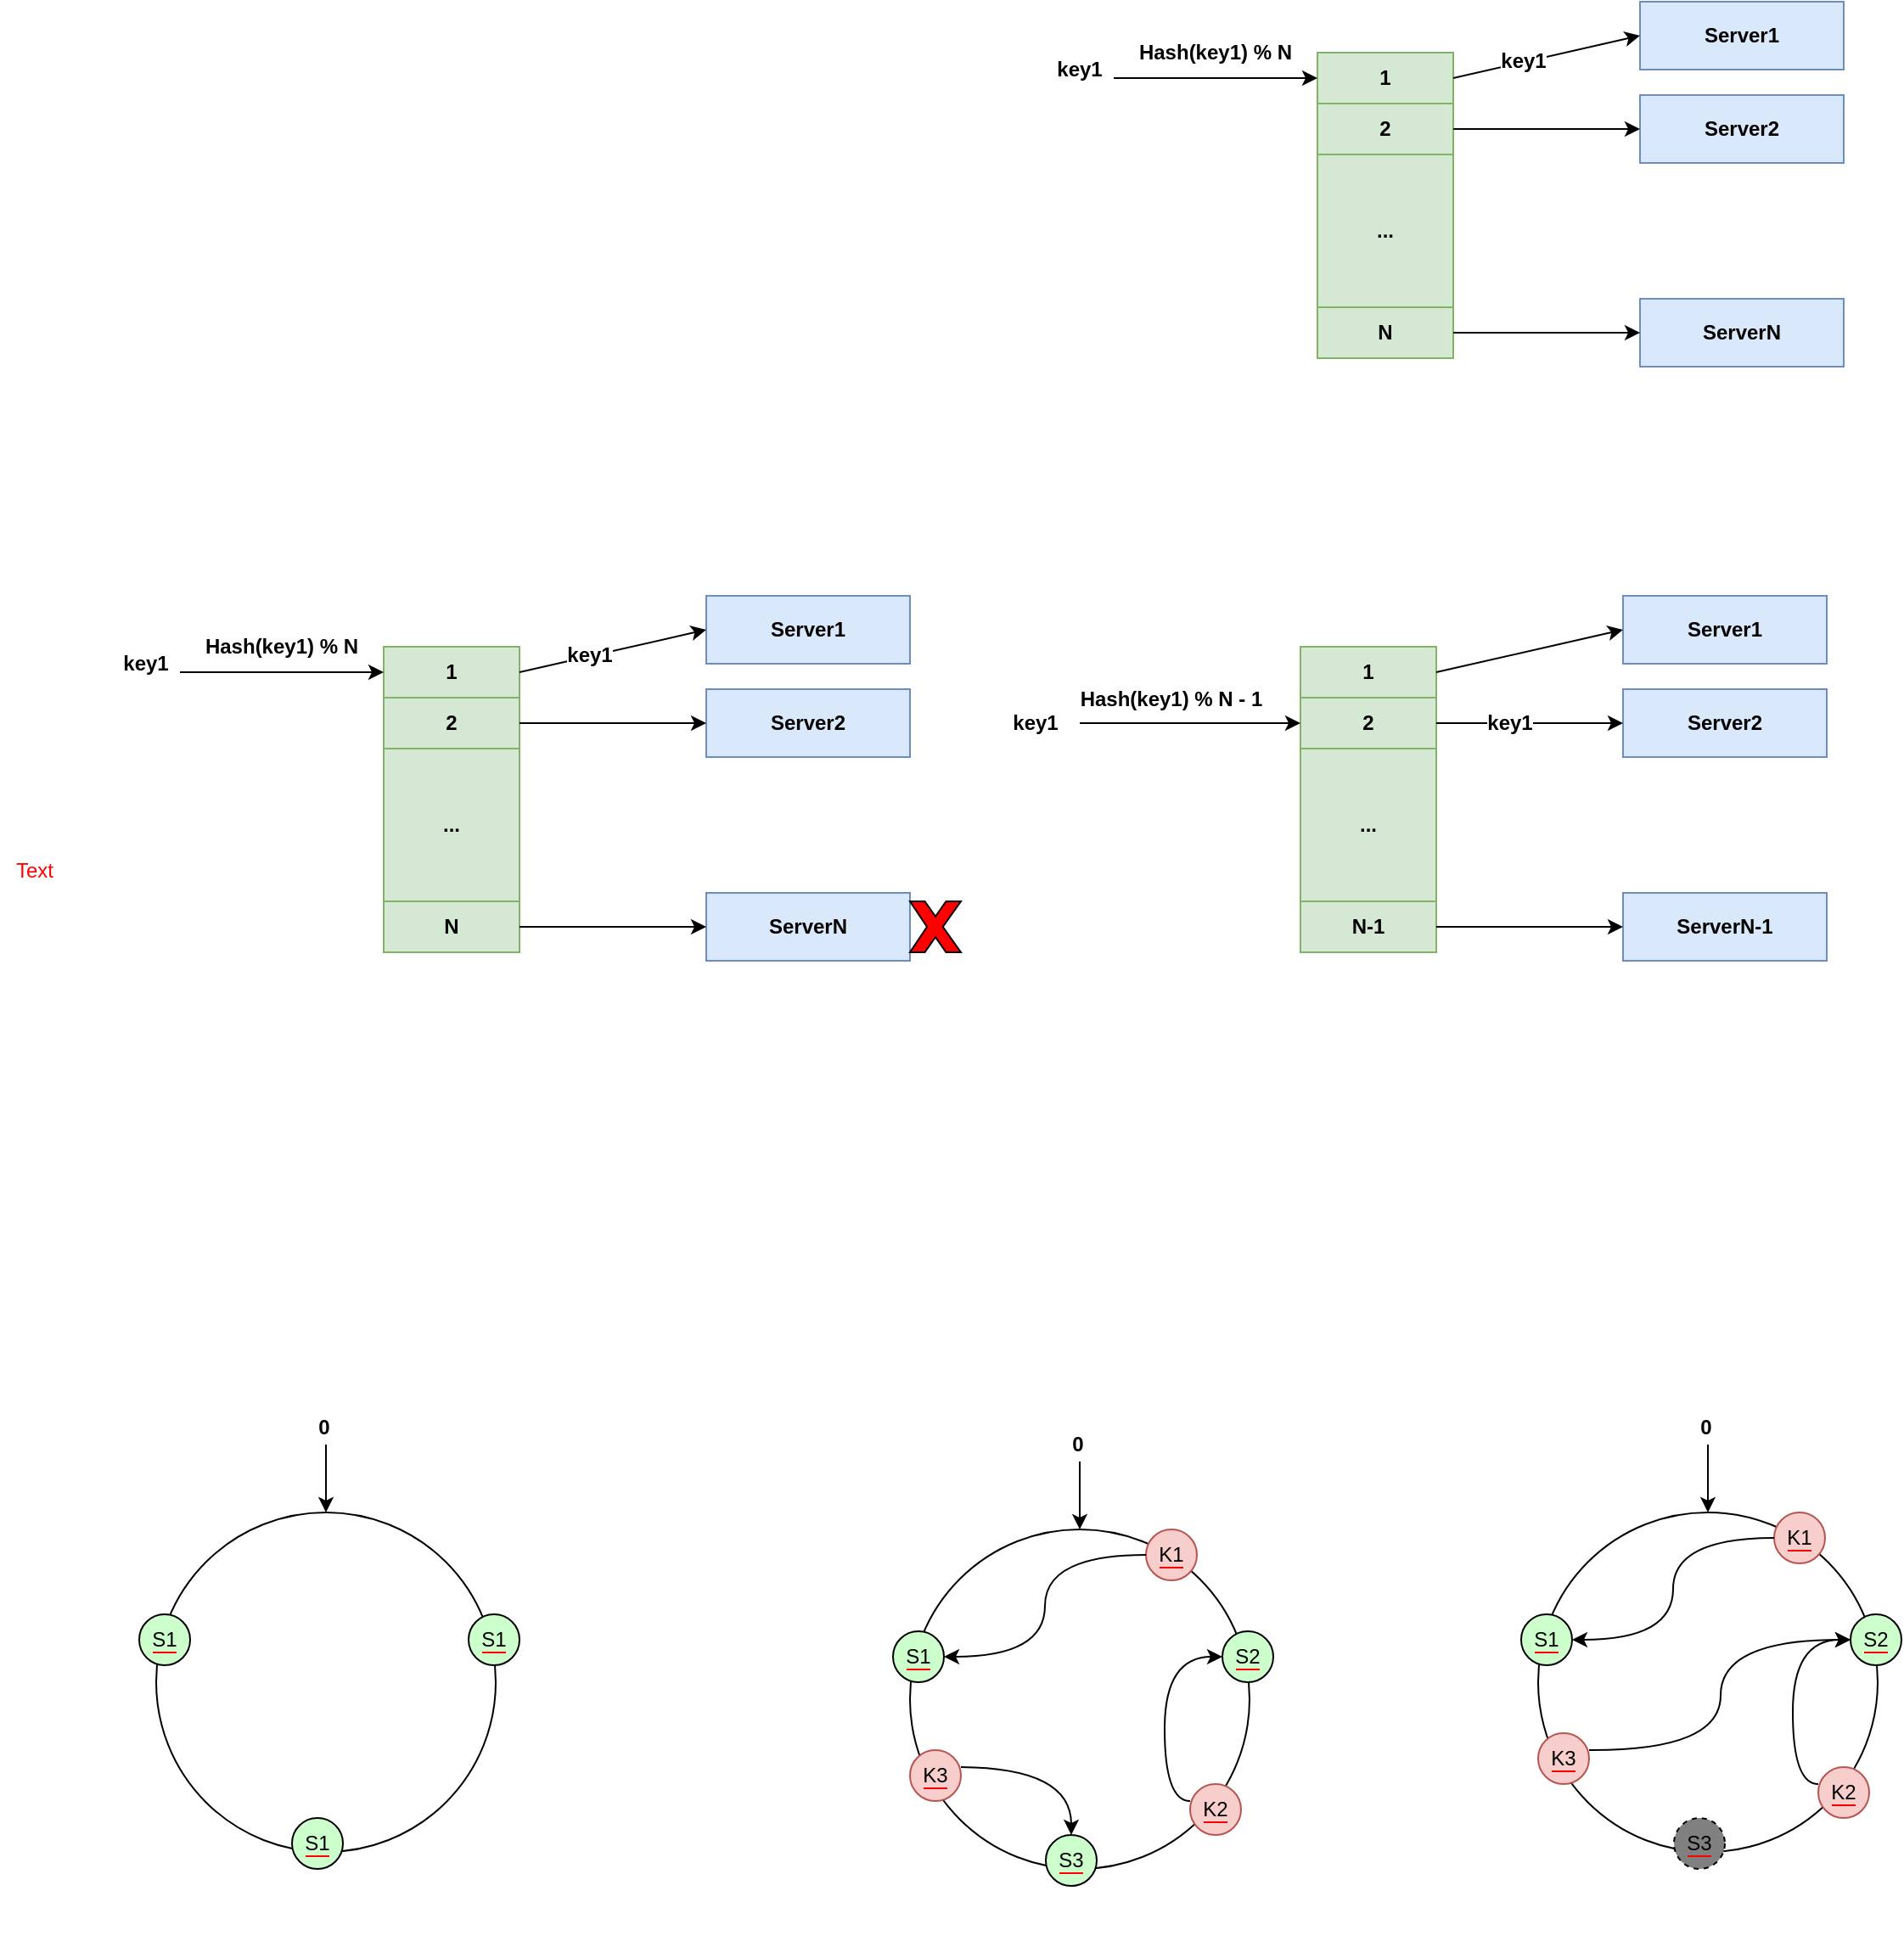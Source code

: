 <mxfile version="12.4.2" type="github" pages="1">
  <diagram id="OrQfkeeHgUfaRMaOiego" name="Page-1">
    <mxGraphModel dx="2875" dy="1108" grid="1" gridSize="10" guides="1" tooltips="1" connect="1" arrows="1" fold="1" page="1" pageScale="1" pageWidth="827" pageHeight="1169" math="0" shadow="0">
      <root>
        <mxCell id="0"/>
        <mxCell id="1" parent="0"/>
        <mxCell id="GP28-JtXtmgrlyzx3dhS-1" value="Server1" style="rounded=0;whiteSpace=wrap;html=1;fillColor=#dae8fc;strokeColor=#6c8ebf;fontStyle=1" vertex="1" parent="1">
          <mxGeometry x="470" y="230" width="120" height="40" as="geometry"/>
        </mxCell>
        <mxCell id="GP28-JtXtmgrlyzx3dhS-2" value="Server2" style="rounded=0;whiteSpace=wrap;html=1;fillColor=#dae8fc;strokeColor=#6c8ebf;fontStyle=1" vertex="1" parent="1">
          <mxGeometry x="470" y="285" width="120" height="40" as="geometry"/>
        </mxCell>
        <mxCell id="GP28-JtXtmgrlyzx3dhS-3" value="ServerN" style="rounded=0;whiteSpace=wrap;html=1;fillColor=#dae8fc;strokeColor=#6c8ebf;fontStyle=1" vertex="1" parent="1">
          <mxGeometry x="470" y="405" width="120" height="40" as="geometry"/>
        </mxCell>
        <mxCell id="GP28-JtXtmgrlyzx3dhS-4" value="1" style="rounded=0;whiteSpace=wrap;html=1;fillColor=#d5e8d4;strokeColor=#82b366;fontStyle=1" vertex="1" parent="1">
          <mxGeometry x="280" y="260" width="80" height="30" as="geometry"/>
        </mxCell>
        <mxCell id="GP28-JtXtmgrlyzx3dhS-5" value="2" style="rounded=0;whiteSpace=wrap;html=1;fillColor=#d5e8d4;strokeColor=#82b366;fontStyle=1" vertex="1" parent="1">
          <mxGeometry x="280" y="290" width="80" height="30" as="geometry"/>
        </mxCell>
        <mxCell id="GP28-JtXtmgrlyzx3dhS-6" value="..." style="rounded=0;whiteSpace=wrap;html=1;fillColor=#d5e8d4;strokeColor=#82b366;fontStyle=1" vertex="1" parent="1">
          <mxGeometry x="280" y="320" width="80" height="90" as="geometry"/>
        </mxCell>
        <mxCell id="GP28-JtXtmgrlyzx3dhS-9" value="N" style="rounded=0;whiteSpace=wrap;html=1;fillColor=#d5e8d4;strokeColor=#82b366;fontStyle=1" vertex="1" parent="1">
          <mxGeometry x="280" y="410" width="80" height="30" as="geometry"/>
        </mxCell>
        <mxCell id="GP28-JtXtmgrlyzx3dhS-11" value="" style="endArrow=classic;html=1;exitX=1;exitY=0.5;exitDx=0;exitDy=0;entryX=0;entryY=0.5;entryDx=0;entryDy=0;fontStyle=1" edge="1" parent="1" source="GP28-JtXtmgrlyzx3dhS-4" target="GP28-JtXtmgrlyzx3dhS-1">
          <mxGeometry width="50" height="50" relative="1" as="geometry">
            <mxPoint x="360" y="280" as="sourcePoint"/>
            <mxPoint x="410" y="230" as="targetPoint"/>
          </mxGeometry>
        </mxCell>
        <mxCell id="GP28-JtXtmgrlyzx3dhS-34" value="&lt;b&gt;key1&lt;/b&gt;" style="text;html=1;align=center;verticalAlign=middle;resizable=0;points=[];;labelBackgroundColor=#ffffff;" vertex="1" connectable="0" parent="GP28-JtXtmgrlyzx3dhS-11">
          <mxGeometry x="-0.252" y="1" relative="1" as="geometry">
            <mxPoint as="offset"/>
          </mxGeometry>
        </mxCell>
        <mxCell id="GP28-JtXtmgrlyzx3dhS-12" value="" style="endArrow=classic;html=1;entryX=0;entryY=0.5;entryDx=0;entryDy=0;fontStyle=1" edge="1" parent="1" source="GP28-JtXtmgrlyzx3dhS-5" target="GP28-JtXtmgrlyzx3dhS-2">
          <mxGeometry width="50" height="50" relative="1" as="geometry">
            <mxPoint x="360" y="305" as="sourcePoint"/>
            <mxPoint x="468" y="320" as="targetPoint"/>
          </mxGeometry>
        </mxCell>
        <mxCell id="GP28-JtXtmgrlyzx3dhS-13" value="" style="endArrow=classic;html=1;entryX=0;entryY=0.5;entryDx=0;entryDy=0;fontStyle=1" edge="1" parent="1" source="GP28-JtXtmgrlyzx3dhS-9" target="GP28-JtXtmgrlyzx3dhS-3">
          <mxGeometry width="50" height="50" relative="1" as="geometry">
            <mxPoint x="362" y="425" as="sourcePoint"/>
            <mxPoint x="470" y="440" as="targetPoint"/>
          </mxGeometry>
        </mxCell>
        <mxCell id="GP28-JtXtmgrlyzx3dhS-14" value="" style="endArrow=classic;html=1;fontStyle=1;entryX=0;entryY=0.5;entryDx=0;entryDy=0;" edge="1" parent="1" target="GP28-JtXtmgrlyzx3dhS-4">
          <mxGeometry width="50" height="50" relative="1" as="geometry">
            <mxPoint x="160" y="275" as="sourcePoint"/>
            <mxPoint x="280" y="304.5" as="targetPoint"/>
          </mxGeometry>
        </mxCell>
        <mxCell id="GP28-JtXtmgrlyzx3dhS-15" value="Hash(key1) % N" style="text;html=1;strokeColor=none;fillColor=none;align=center;verticalAlign=middle;whiteSpace=wrap;rounded=0;fontStyle=1" vertex="1" parent="1">
          <mxGeometry x="170" y="250" width="100" height="20" as="geometry"/>
        </mxCell>
        <mxCell id="GP28-JtXtmgrlyzx3dhS-16" value="key1" style="text;html=1;strokeColor=none;fillColor=none;align=center;verticalAlign=middle;whiteSpace=wrap;rounded=0;fontStyle=1" vertex="1" parent="1">
          <mxGeometry x="120" y="260" width="40" height="20" as="geometry"/>
        </mxCell>
        <mxCell id="GP28-JtXtmgrlyzx3dhS-18" value="Server1" style="rounded=0;whiteSpace=wrap;html=1;fillColor=#dae8fc;strokeColor=#6c8ebf;fontStyle=1" vertex="1" parent="1">
          <mxGeometry x="460" y="580" width="120" height="40" as="geometry"/>
        </mxCell>
        <mxCell id="GP28-JtXtmgrlyzx3dhS-19" value="Server2" style="rounded=0;whiteSpace=wrap;html=1;fillColor=#dae8fc;strokeColor=#6c8ebf;fontStyle=1" vertex="1" parent="1">
          <mxGeometry x="460" y="635" width="120" height="40" as="geometry"/>
        </mxCell>
        <mxCell id="GP28-JtXtmgrlyzx3dhS-20" value="ServerN-1" style="rounded=0;whiteSpace=wrap;html=1;fillColor=#dae8fc;strokeColor=#6c8ebf;fontStyle=1" vertex="1" parent="1">
          <mxGeometry x="460" y="755" width="120" height="40" as="geometry"/>
        </mxCell>
        <mxCell id="GP28-JtXtmgrlyzx3dhS-21" value="1" style="rounded=0;whiteSpace=wrap;html=1;fillColor=#d5e8d4;strokeColor=#82b366;fontStyle=1" vertex="1" parent="1">
          <mxGeometry x="270" y="610" width="80" height="30" as="geometry"/>
        </mxCell>
        <mxCell id="GP28-JtXtmgrlyzx3dhS-22" value="2" style="rounded=0;whiteSpace=wrap;html=1;fillColor=#d5e8d4;strokeColor=#82b366;fontStyle=1" vertex="1" parent="1">
          <mxGeometry x="270" y="640" width="80" height="30" as="geometry"/>
        </mxCell>
        <mxCell id="GP28-JtXtmgrlyzx3dhS-23" value="..." style="rounded=0;whiteSpace=wrap;html=1;fillColor=#d5e8d4;strokeColor=#82b366;fontStyle=1" vertex="1" parent="1">
          <mxGeometry x="270" y="670" width="80" height="90" as="geometry"/>
        </mxCell>
        <mxCell id="GP28-JtXtmgrlyzx3dhS-24" value="N-1" style="rounded=0;whiteSpace=wrap;html=1;fillColor=#d5e8d4;strokeColor=#82b366;fontStyle=1" vertex="1" parent="1">
          <mxGeometry x="270" y="760" width="80" height="30" as="geometry"/>
        </mxCell>
        <mxCell id="GP28-JtXtmgrlyzx3dhS-25" value="" style="endArrow=classic;html=1;exitX=1;exitY=0.5;exitDx=0;exitDy=0;entryX=0;entryY=0.5;entryDx=0;entryDy=0;fontStyle=1" edge="1" source="GP28-JtXtmgrlyzx3dhS-21" target="GP28-JtXtmgrlyzx3dhS-18" parent="1">
          <mxGeometry width="50" height="50" relative="1" as="geometry">
            <mxPoint x="350" y="630" as="sourcePoint"/>
            <mxPoint x="400" y="580" as="targetPoint"/>
          </mxGeometry>
        </mxCell>
        <mxCell id="GP28-JtXtmgrlyzx3dhS-26" value="" style="endArrow=classic;html=1;entryX=0;entryY=0.5;entryDx=0;entryDy=0;fontStyle=1" edge="1" source="GP28-JtXtmgrlyzx3dhS-22" target="GP28-JtXtmgrlyzx3dhS-19" parent="1">
          <mxGeometry width="50" height="50" relative="1" as="geometry">
            <mxPoint x="350" y="655" as="sourcePoint"/>
            <mxPoint x="458" y="670" as="targetPoint"/>
          </mxGeometry>
        </mxCell>
        <mxCell id="GP28-JtXtmgrlyzx3dhS-27" value="&lt;b&gt;key1&lt;/b&gt;" style="text;html=1;align=center;verticalAlign=middle;resizable=0;points=[];;labelBackgroundColor=#ffffff;" vertex="1" connectable="0" parent="GP28-JtXtmgrlyzx3dhS-26">
          <mxGeometry x="-0.219" relative="1" as="geometry">
            <mxPoint as="offset"/>
          </mxGeometry>
        </mxCell>
        <mxCell id="GP28-JtXtmgrlyzx3dhS-28" value="" style="endArrow=classic;html=1;entryX=0;entryY=0.5;entryDx=0;entryDy=0;fontStyle=1" edge="1" source="GP28-JtXtmgrlyzx3dhS-24" target="GP28-JtXtmgrlyzx3dhS-20" parent="1">
          <mxGeometry width="50" height="50" relative="1" as="geometry">
            <mxPoint x="352" y="775" as="sourcePoint"/>
            <mxPoint x="460" y="790" as="targetPoint"/>
          </mxGeometry>
        </mxCell>
        <mxCell id="GP28-JtXtmgrlyzx3dhS-29" value="" style="endArrow=classic;html=1;fontStyle=1;entryX=0;entryY=0.5;entryDx=0;entryDy=0;" edge="1" target="GP28-JtXtmgrlyzx3dhS-22" parent="1">
          <mxGeometry width="50" height="50" relative="1" as="geometry">
            <mxPoint x="140" y="655" as="sourcePoint"/>
            <mxPoint x="270" y="654.5" as="targetPoint"/>
          </mxGeometry>
        </mxCell>
        <mxCell id="GP28-JtXtmgrlyzx3dhS-30" value="Hash(key1) % N - 1" style="text;html=1;strokeColor=none;fillColor=none;align=center;verticalAlign=middle;whiteSpace=wrap;rounded=0;fontStyle=1" vertex="1" parent="1">
          <mxGeometry x="134" y="631" width="120" height="20" as="geometry"/>
        </mxCell>
        <mxCell id="GP28-JtXtmgrlyzx3dhS-31" value="key1" style="text;html=1;strokeColor=none;fillColor=none;align=center;verticalAlign=middle;whiteSpace=wrap;rounded=0;fontStyle=1" vertex="1" parent="1">
          <mxGeometry x="94" y="645" width="40" height="20" as="geometry"/>
        </mxCell>
        <mxCell id="GP28-JtXtmgrlyzx3dhS-36" value="Server1" style="rounded=0;whiteSpace=wrap;html=1;fillColor=#dae8fc;strokeColor=#6c8ebf;fontStyle=1" vertex="1" parent="1">
          <mxGeometry x="-80" y="580" width="120" height="40" as="geometry"/>
        </mxCell>
        <mxCell id="GP28-JtXtmgrlyzx3dhS-37" value="Server2" style="rounded=0;whiteSpace=wrap;html=1;fillColor=#dae8fc;strokeColor=#6c8ebf;fontStyle=1" vertex="1" parent="1">
          <mxGeometry x="-80" y="635" width="120" height="40" as="geometry"/>
        </mxCell>
        <mxCell id="GP28-JtXtmgrlyzx3dhS-38" value="ServerN" style="rounded=0;whiteSpace=wrap;html=1;fillColor=#dae8fc;strokeColor=#6c8ebf;fontStyle=1" vertex="1" parent="1">
          <mxGeometry x="-80" y="755" width="120" height="40" as="geometry"/>
        </mxCell>
        <mxCell id="GP28-JtXtmgrlyzx3dhS-39" value="1" style="rounded=0;whiteSpace=wrap;html=1;fillColor=#d5e8d4;strokeColor=#82b366;fontStyle=1" vertex="1" parent="1">
          <mxGeometry x="-270" y="610" width="80" height="30" as="geometry"/>
        </mxCell>
        <mxCell id="GP28-JtXtmgrlyzx3dhS-40" value="2" style="rounded=0;whiteSpace=wrap;html=1;fillColor=#d5e8d4;strokeColor=#82b366;fontStyle=1" vertex="1" parent="1">
          <mxGeometry x="-270" y="640" width="80" height="30" as="geometry"/>
        </mxCell>
        <mxCell id="GP28-JtXtmgrlyzx3dhS-41" value="..." style="rounded=0;whiteSpace=wrap;html=1;fillColor=#d5e8d4;strokeColor=#82b366;fontStyle=1" vertex="1" parent="1">
          <mxGeometry x="-270" y="670" width="80" height="90" as="geometry"/>
        </mxCell>
        <mxCell id="GP28-JtXtmgrlyzx3dhS-42" value="N" style="rounded=0;whiteSpace=wrap;html=1;fillColor=#d5e8d4;strokeColor=#82b366;fontStyle=1" vertex="1" parent="1">
          <mxGeometry x="-270" y="760" width="80" height="30" as="geometry"/>
        </mxCell>
        <mxCell id="GP28-JtXtmgrlyzx3dhS-43" value="" style="endArrow=classic;html=1;exitX=1;exitY=0.5;exitDx=0;exitDy=0;entryX=0;entryY=0.5;entryDx=0;entryDy=0;fontStyle=1" edge="1" source="GP28-JtXtmgrlyzx3dhS-39" target="GP28-JtXtmgrlyzx3dhS-36" parent="1">
          <mxGeometry width="50" height="50" relative="1" as="geometry">
            <mxPoint x="-190" y="630" as="sourcePoint"/>
            <mxPoint x="-140" y="580" as="targetPoint"/>
          </mxGeometry>
        </mxCell>
        <mxCell id="GP28-JtXtmgrlyzx3dhS-44" value="&lt;b&gt;key1&lt;/b&gt;" style="text;html=1;align=center;verticalAlign=middle;resizable=0;points=[];;labelBackgroundColor=#ffffff;" vertex="1" connectable="0" parent="GP28-JtXtmgrlyzx3dhS-43">
          <mxGeometry x="-0.252" y="1" relative="1" as="geometry">
            <mxPoint as="offset"/>
          </mxGeometry>
        </mxCell>
        <mxCell id="GP28-JtXtmgrlyzx3dhS-45" value="" style="endArrow=classic;html=1;entryX=0;entryY=0.5;entryDx=0;entryDy=0;fontStyle=1" edge="1" source="GP28-JtXtmgrlyzx3dhS-40" target="GP28-JtXtmgrlyzx3dhS-37" parent="1">
          <mxGeometry width="50" height="50" relative="1" as="geometry">
            <mxPoint x="-190" y="655" as="sourcePoint"/>
            <mxPoint x="-82" y="670" as="targetPoint"/>
          </mxGeometry>
        </mxCell>
        <mxCell id="GP28-JtXtmgrlyzx3dhS-46" value="" style="endArrow=classic;html=1;entryX=0;entryY=0.5;entryDx=0;entryDy=0;fontStyle=1" edge="1" source="GP28-JtXtmgrlyzx3dhS-42" target="GP28-JtXtmgrlyzx3dhS-38" parent="1">
          <mxGeometry width="50" height="50" relative="1" as="geometry">
            <mxPoint x="-188" y="775" as="sourcePoint"/>
            <mxPoint x="-80" y="790" as="targetPoint"/>
          </mxGeometry>
        </mxCell>
        <mxCell id="GP28-JtXtmgrlyzx3dhS-47" value="" style="endArrow=classic;html=1;fontStyle=1;entryX=0;entryY=0.5;entryDx=0;entryDy=0;" edge="1" target="GP28-JtXtmgrlyzx3dhS-39" parent="1">
          <mxGeometry width="50" height="50" relative="1" as="geometry">
            <mxPoint x="-390" y="625" as="sourcePoint"/>
            <mxPoint x="-270" y="654.5" as="targetPoint"/>
          </mxGeometry>
        </mxCell>
        <mxCell id="GP28-JtXtmgrlyzx3dhS-48" value="Hash(key1) % N" style="text;html=1;strokeColor=none;fillColor=none;align=center;verticalAlign=middle;whiteSpace=wrap;rounded=0;fontStyle=1" vertex="1" parent="1">
          <mxGeometry x="-380" y="600" width="100" height="20" as="geometry"/>
        </mxCell>
        <mxCell id="GP28-JtXtmgrlyzx3dhS-49" value="key1" style="text;html=1;strokeColor=none;fillColor=none;align=center;verticalAlign=middle;whiteSpace=wrap;rounded=0;fontStyle=1" vertex="1" parent="1">
          <mxGeometry x="-430" y="610" width="40" height="20" as="geometry"/>
        </mxCell>
        <mxCell id="GP28-JtXtmgrlyzx3dhS-50" value="" style="verticalLabelPosition=bottom;verticalAlign=top;html=1;shape=mxgraph.basic.x;fontColor=#FF0000;labelBackgroundColor=#FF0000;fillColor=#FF0000;" vertex="1" parent="1">
          <mxGeometry x="40" y="760" width="30" height="30" as="geometry"/>
        </mxCell>
        <mxCell id="GP28-JtXtmgrlyzx3dhS-53" value="" style="ellipse;whiteSpace=wrap;html=1;aspect=fixed;shadow=0;labelBackgroundColor=#FF0000;strokeColor=#000000;fillColor=none;fontColor=#FF0000;" vertex="1" parent="1">
          <mxGeometry x="40" y="1130" width="200" height="200" as="geometry"/>
        </mxCell>
        <mxCell id="GP28-JtXtmgrlyzx3dhS-54" value="" style="endArrow=classic;html=1;fontColor=#FF0000;entryX=0.5;entryY=0;entryDx=0;entryDy=0;" edge="1" parent="1" target="GP28-JtXtmgrlyzx3dhS-53">
          <mxGeometry width="50" height="50" relative="1" as="geometry">
            <mxPoint x="140" y="1090" as="sourcePoint"/>
            <mxPoint x="170" y="1030" as="targetPoint"/>
          </mxGeometry>
        </mxCell>
        <mxCell id="GP28-JtXtmgrlyzx3dhS-55" value="&lt;font color=&quot;#000000&quot; style=&quot;background-color: rgb(204 , 255 , 204)&quot;&gt;S2&lt;/font&gt;" style="ellipse;whiteSpace=wrap;html=1;aspect=fixed;shadow=0;labelBackgroundColor=#FF0000;strokeColor=#000000;fillColor=#CCFFCC;fontColor=#FF0000;gradientColor=none;" vertex="1" parent="1">
          <mxGeometry x="224" y="1190" width="30" height="30" as="geometry"/>
        </mxCell>
        <mxCell id="GP28-JtXtmgrlyzx3dhS-57" value="&lt;font color=&quot;#000000&quot; style=&quot;background-color: rgb(204 , 255 , 204)&quot;&gt;S3&lt;/font&gt;" style="ellipse;whiteSpace=wrap;html=1;aspect=fixed;shadow=0;labelBackgroundColor=#FF0000;strokeColor=#000000;fillColor=#CCFFCC;fontColor=#FF0000;gradientColor=none;" vertex="1" parent="1">
          <mxGeometry x="120" y="1310" width="30" height="30" as="geometry"/>
        </mxCell>
        <mxCell id="GP28-JtXtmgrlyzx3dhS-58" value="&lt;font color=&quot;#000000&quot; style=&quot;background-color: rgb(204 , 255 , 204)&quot;&gt;S1&lt;/font&gt;" style="ellipse;whiteSpace=wrap;html=1;aspect=fixed;shadow=0;labelBackgroundColor=#FF0000;strokeColor=#000000;fillColor=#CCFFCC;fontColor=#FF0000;gradientColor=none;" vertex="1" parent="1">
          <mxGeometry x="30" y="1190" width="30" height="30" as="geometry"/>
        </mxCell>
        <mxCell id="GP28-JtXtmgrlyzx3dhS-60" value="0" style="text;html=1;strokeColor=none;fillColor=none;align=center;verticalAlign=middle;whiteSpace=wrap;rounded=0;fontStyle=1" vertex="1" parent="1">
          <mxGeometry x="129" y="1070" width="20" height="20" as="geometry"/>
        </mxCell>
        <mxCell id="GP28-JtXtmgrlyzx3dhS-61" value="" style="ellipse;whiteSpace=wrap;html=1;aspect=fixed;shadow=0;labelBackgroundColor=#FF0000;strokeColor=#000000;fillColor=none;fontColor=#FF0000;" vertex="1" parent="1">
          <mxGeometry x="-404" y="1120" width="200" height="200" as="geometry"/>
        </mxCell>
        <mxCell id="GP28-JtXtmgrlyzx3dhS-62" value="" style="endArrow=classic;html=1;fontColor=#FF0000;entryX=0.5;entryY=0;entryDx=0;entryDy=0;" edge="1" parent="1" target="GP28-JtXtmgrlyzx3dhS-61">
          <mxGeometry width="50" height="50" relative="1" as="geometry">
            <mxPoint x="-304" y="1080" as="sourcePoint"/>
            <mxPoint x="-274" y="1020" as="targetPoint"/>
          </mxGeometry>
        </mxCell>
        <mxCell id="GP28-JtXtmgrlyzx3dhS-63" value="&lt;font color=&quot;#000000&quot; style=&quot;background-color: rgb(204 , 255 , 204)&quot;&gt;S1&lt;/font&gt;" style="ellipse;whiteSpace=wrap;html=1;aspect=fixed;shadow=0;labelBackgroundColor=#FF0000;strokeColor=#000000;fillColor=#CCFFCC;fontColor=#FF0000;gradientColor=none;" vertex="1" parent="1">
          <mxGeometry x="-220" y="1180" width="30" height="30" as="geometry"/>
        </mxCell>
        <mxCell id="GP28-JtXtmgrlyzx3dhS-64" value="&lt;font color=&quot;#000000&quot; style=&quot;background-color: rgb(204 , 255 , 204)&quot;&gt;S1&lt;/font&gt;" style="ellipse;whiteSpace=wrap;html=1;aspect=fixed;shadow=0;labelBackgroundColor=#FF0000;strokeColor=#000000;fillColor=#CCFFCC;fontColor=#FF0000;gradientColor=none;" vertex="1" parent="1">
          <mxGeometry x="-324" y="1300" width="30" height="30" as="geometry"/>
        </mxCell>
        <mxCell id="GP28-JtXtmgrlyzx3dhS-65" value="&lt;font color=&quot;#000000&quot; style=&quot;background-color: rgb(204 , 255 , 204)&quot;&gt;S1&lt;/font&gt;" style="ellipse;whiteSpace=wrap;html=1;aspect=fixed;shadow=0;labelBackgroundColor=#FF0000;strokeColor=#000000;fillColor=#CCFFCC;fontColor=#FF0000;gradientColor=none;" vertex="1" parent="1">
          <mxGeometry x="-414" y="1180" width="30" height="30" as="geometry"/>
        </mxCell>
        <mxCell id="GP28-JtXtmgrlyzx3dhS-66" value="0" style="text;html=1;strokeColor=none;fillColor=none;align=center;verticalAlign=middle;whiteSpace=wrap;rounded=0;fontStyle=1" vertex="1" parent="1">
          <mxGeometry x="-315" y="1060" width="20" height="20" as="geometry"/>
        </mxCell>
        <mxCell id="GP28-JtXtmgrlyzx3dhS-67" value="&lt;font color=&quot;#000000&quot; style=&quot;background-color: rgb(248 , 206 , 204)&quot;&gt;K1&lt;/font&gt;" style="ellipse;whiteSpace=wrap;html=1;aspect=fixed;shadow=0;labelBackgroundColor=#FF0000;strokeColor=#b85450;fillColor=#f8cecc;" vertex="1" parent="1">
          <mxGeometry x="179" y="1130" width="30" height="30" as="geometry"/>
        </mxCell>
        <mxCell id="GP28-JtXtmgrlyzx3dhS-68" value="&lt;font color=&quot;#000000&quot; style=&quot;background-color: rgb(248 , 206 , 204)&quot;&gt;K2&lt;/font&gt;" style="ellipse;whiteSpace=wrap;html=1;aspect=fixed;shadow=0;labelBackgroundColor=#FF0000;strokeColor=#b85450;fillColor=#f8cecc;" vertex="1" parent="1">
          <mxGeometry x="205" y="1280" width="30" height="30" as="geometry"/>
        </mxCell>
        <mxCell id="GP28-JtXtmgrlyzx3dhS-69" value="Text" style="text;html=1;align=center;verticalAlign=middle;resizable=0;points=[];;autosize=1;fontColor=#FF0000;" vertex="1" parent="1">
          <mxGeometry x="-496" y="732" width="40" height="20" as="geometry"/>
        </mxCell>
        <mxCell id="GP28-JtXtmgrlyzx3dhS-70" value="" style="endArrow=classic;html=1;fontColor=#FF0000;edgeStyle=orthogonalEdgeStyle;curved=1;entryX=1;entryY=0.5;entryDx=0;entryDy=0;exitX=0;exitY=0.5;exitDx=0;exitDy=0;" edge="1" parent="1" source="GP28-JtXtmgrlyzx3dhS-67" target="GP28-JtXtmgrlyzx3dhS-58">
          <mxGeometry width="50" height="50" relative="1" as="geometry">
            <mxPoint x="179" y="1140" as="sourcePoint"/>
            <mxPoint x="229" y="1090" as="targetPoint"/>
          </mxGeometry>
        </mxCell>
        <mxCell id="GP28-JtXtmgrlyzx3dhS-72" value="" style="endArrow=classic;html=1;fontColor=#FF0000;edgeStyle=orthogonalEdgeStyle;curved=1;entryX=0;entryY=0.5;entryDx=0;entryDy=0;" edge="1" parent="1" target="GP28-JtXtmgrlyzx3dhS-55">
          <mxGeometry width="50" height="50" relative="1" as="geometry">
            <mxPoint x="205" y="1290" as="sourcePoint"/>
            <mxPoint x="255" y="1240" as="targetPoint"/>
            <Array as="points">
              <mxPoint x="190" y="1290"/>
              <mxPoint x="190" y="1205"/>
            </Array>
          </mxGeometry>
        </mxCell>
        <mxCell id="GP28-JtXtmgrlyzx3dhS-73" value="&lt;font color=&quot;#000000&quot; style=&quot;background-color: rgb(248 , 206 , 204)&quot;&gt;K3&lt;/font&gt;" style="ellipse;whiteSpace=wrap;html=1;aspect=fixed;shadow=0;labelBackgroundColor=#FF0000;strokeColor=#b85450;fillColor=#f8cecc;" vertex="1" parent="1">
          <mxGeometry x="40" y="1260" width="30" height="30" as="geometry"/>
        </mxCell>
        <mxCell id="GP28-JtXtmgrlyzx3dhS-74" value="" style="endArrow=classic;html=1;fontColor=#FF0000;edgeStyle=orthogonalEdgeStyle;curved=1;entryX=0.5;entryY=0;entryDx=0;entryDy=0;" edge="1" parent="1" target="GP28-JtXtmgrlyzx3dhS-57">
          <mxGeometry width="50" height="50" relative="1" as="geometry">
            <mxPoint x="70" y="1270" as="sourcePoint"/>
            <mxPoint x="120" y="1220" as="targetPoint"/>
          </mxGeometry>
        </mxCell>
        <mxCell id="GP28-JtXtmgrlyzx3dhS-75" value="" style="ellipse;whiteSpace=wrap;html=1;aspect=fixed;shadow=0;labelBackgroundColor=#FF0000;strokeColor=#000000;fillColor=none;fontColor=#FF0000;" vertex="1" parent="1">
          <mxGeometry x="410" y="1120" width="200" height="200" as="geometry"/>
        </mxCell>
        <mxCell id="GP28-JtXtmgrlyzx3dhS-76" value="" style="endArrow=classic;html=1;fontColor=#FF0000;entryX=0.5;entryY=0;entryDx=0;entryDy=0;" edge="1" target="GP28-JtXtmgrlyzx3dhS-75" parent="1">
          <mxGeometry width="50" height="50" relative="1" as="geometry">
            <mxPoint x="510" y="1080" as="sourcePoint"/>
            <mxPoint x="540" y="1020" as="targetPoint"/>
          </mxGeometry>
        </mxCell>
        <mxCell id="GP28-JtXtmgrlyzx3dhS-77" value="&lt;font color=&quot;#000000&quot; style=&quot;background-color: rgb(204 , 255 , 204)&quot;&gt;S2&lt;/font&gt;" style="ellipse;whiteSpace=wrap;html=1;aspect=fixed;shadow=0;labelBackgroundColor=#FF0000;strokeColor=#000000;fillColor=#CCFFCC;fontColor=#FF0000;gradientColor=none;" vertex="1" parent="1">
          <mxGeometry x="594" y="1180" width="30" height="30" as="geometry"/>
        </mxCell>
        <mxCell id="GP28-JtXtmgrlyzx3dhS-78" value="&lt;font color=&quot;#000000&quot; style=&quot;background-color: rgb(128 , 128 , 128)&quot;&gt;S3&lt;/font&gt;" style="ellipse;whiteSpace=wrap;html=1;aspect=fixed;shadow=0;labelBackgroundColor=#FF0000;strokeColor=#000000;fillColor=#808080;fontColor=#FF0000;gradientColor=none;dashed=1;" vertex="1" parent="1">
          <mxGeometry x="490" y="1300" width="30" height="30" as="geometry"/>
        </mxCell>
        <mxCell id="GP28-JtXtmgrlyzx3dhS-79" value="&lt;font color=&quot;#000000&quot; style=&quot;background-color: rgb(204 , 255 , 204)&quot;&gt;S1&lt;/font&gt;" style="ellipse;whiteSpace=wrap;html=1;aspect=fixed;shadow=0;labelBackgroundColor=#FF0000;strokeColor=#000000;fillColor=#CCFFCC;fontColor=#FF0000;gradientColor=none;" vertex="1" parent="1">
          <mxGeometry x="400" y="1180" width="30" height="30" as="geometry"/>
        </mxCell>
        <mxCell id="GP28-JtXtmgrlyzx3dhS-80" value="0" style="text;html=1;strokeColor=none;fillColor=none;align=center;verticalAlign=middle;whiteSpace=wrap;rounded=0;fontStyle=1" vertex="1" parent="1">
          <mxGeometry x="499" y="1060" width="20" height="20" as="geometry"/>
        </mxCell>
        <mxCell id="GP28-JtXtmgrlyzx3dhS-81" value="&lt;font color=&quot;#000000&quot; style=&quot;background-color: rgb(248 , 206 , 204)&quot;&gt;K1&lt;/font&gt;" style="ellipse;whiteSpace=wrap;html=1;aspect=fixed;shadow=0;labelBackgroundColor=#FF0000;strokeColor=#b85450;fillColor=#f8cecc;" vertex="1" parent="1">
          <mxGeometry x="549" y="1120" width="30" height="30" as="geometry"/>
        </mxCell>
        <mxCell id="GP28-JtXtmgrlyzx3dhS-82" value="&lt;font color=&quot;#000000&quot; style=&quot;background-color: rgb(248 , 206 , 204)&quot;&gt;K2&lt;/font&gt;" style="ellipse;whiteSpace=wrap;html=1;aspect=fixed;shadow=0;labelBackgroundColor=#FF0000;strokeColor=#b85450;fillColor=#f8cecc;" vertex="1" parent="1">
          <mxGeometry x="575" y="1270" width="30" height="30" as="geometry"/>
        </mxCell>
        <mxCell id="GP28-JtXtmgrlyzx3dhS-83" value="" style="endArrow=classic;html=1;fontColor=#FF0000;edgeStyle=orthogonalEdgeStyle;curved=1;entryX=1;entryY=0.5;entryDx=0;entryDy=0;exitX=0;exitY=0.5;exitDx=0;exitDy=0;" edge="1" source="GP28-JtXtmgrlyzx3dhS-81" target="GP28-JtXtmgrlyzx3dhS-79" parent="1">
          <mxGeometry width="50" height="50" relative="1" as="geometry">
            <mxPoint x="549" y="1130" as="sourcePoint"/>
            <mxPoint x="599" y="1080" as="targetPoint"/>
          </mxGeometry>
        </mxCell>
        <mxCell id="GP28-JtXtmgrlyzx3dhS-84" value="" style="endArrow=classic;html=1;fontColor=#FF0000;edgeStyle=orthogonalEdgeStyle;curved=1;entryX=0;entryY=0.5;entryDx=0;entryDy=0;" edge="1" target="GP28-JtXtmgrlyzx3dhS-77" parent="1">
          <mxGeometry width="50" height="50" relative="1" as="geometry">
            <mxPoint x="575" y="1280" as="sourcePoint"/>
            <mxPoint x="625" y="1230" as="targetPoint"/>
            <Array as="points">
              <mxPoint x="560" y="1280"/>
              <mxPoint x="560" y="1195"/>
            </Array>
          </mxGeometry>
        </mxCell>
        <mxCell id="GP28-JtXtmgrlyzx3dhS-85" value="&lt;font color=&quot;#000000&quot; style=&quot;background-color: rgb(248 , 206 , 204)&quot;&gt;K3&lt;/font&gt;" style="ellipse;whiteSpace=wrap;html=1;aspect=fixed;shadow=0;labelBackgroundColor=#FF0000;strokeColor=#b85450;fillColor=#f8cecc;" vertex="1" parent="1">
          <mxGeometry x="410" y="1250" width="30" height="30" as="geometry"/>
        </mxCell>
        <mxCell id="GP28-JtXtmgrlyzx3dhS-86" value="" style="endArrow=classic;html=1;fontColor=#FF0000;edgeStyle=orthogonalEdgeStyle;curved=1;entryX=0;entryY=0.5;entryDx=0;entryDy=0;" edge="1" target="GP28-JtXtmgrlyzx3dhS-77" parent="1">
          <mxGeometry width="50" height="50" relative="1" as="geometry">
            <mxPoint x="440" y="1260" as="sourcePoint"/>
            <mxPoint x="490" y="1210" as="targetPoint"/>
          </mxGeometry>
        </mxCell>
        <mxCell id="GP28-JtXtmgrlyzx3dhS-87" value="" style="shape=image;html=1;verticalAlign=top;verticalLabelPosition=bottom;labelBackgroundColor=#ffffff;imageAspect=0;aspect=fixed;image=https://cdn2.iconfinder.com/data/icons/freecns-cumulus/16/519642-143_Attention-128.png;shadow=0;strokeColor=#000000;fillColor=#808080;gradientColor=none;fontColor=#FF0000;" vertex="1" parent="1">
          <mxGeometry x="-456" y="890" width="30" height="30" as="geometry"/>
        </mxCell>
        <mxCell id="GP28-JtXtmgrlyzx3dhS-88" value="" style="shape=image;html=1;verticalAlign=top;verticalLabelPosition=bottom;labelBackgroundColor=#ffffff;imageAspect=0;aspect=fixed;image=https://cdn0.iconfinder.com/data/icons/small-n-flat/24/678069-sign-error-128.png;shadow=0;strokeColor=#000000;fillColor=#808080;gradientColor=none;fontColor=#FF0000;" vertex="1" parent="1">
          <mxGeometry x="-404" y="885" width="40" height="40" as="geometry"/>
        </mxCell>
        <mxCell id="GP28-JtXtmgrlyzx3dhS-94" value="" style="shape=image;html=1;verticalAlign=top;verticalLabelPosition=bottom;labelBackgroundColor=#ffffff;imageAspect=0;aspect=fixed;image=https://cdn2.iconfinder.com/data/icons/letters-and-numbers-1/32/lowercase_letter_x_red-128.png;shadow=0;strokeColor=#000000;fillColor=#808080;gradientColor=none;fontColor=#FF0000;" vertex="1" parent="1">
          <mxGeometry x="485" y="1330" width="45" height="45" as="geometry"/>
        </mxCell>
      </root>
    </mxGraphModel>
  </diagram>
</mxfile>

